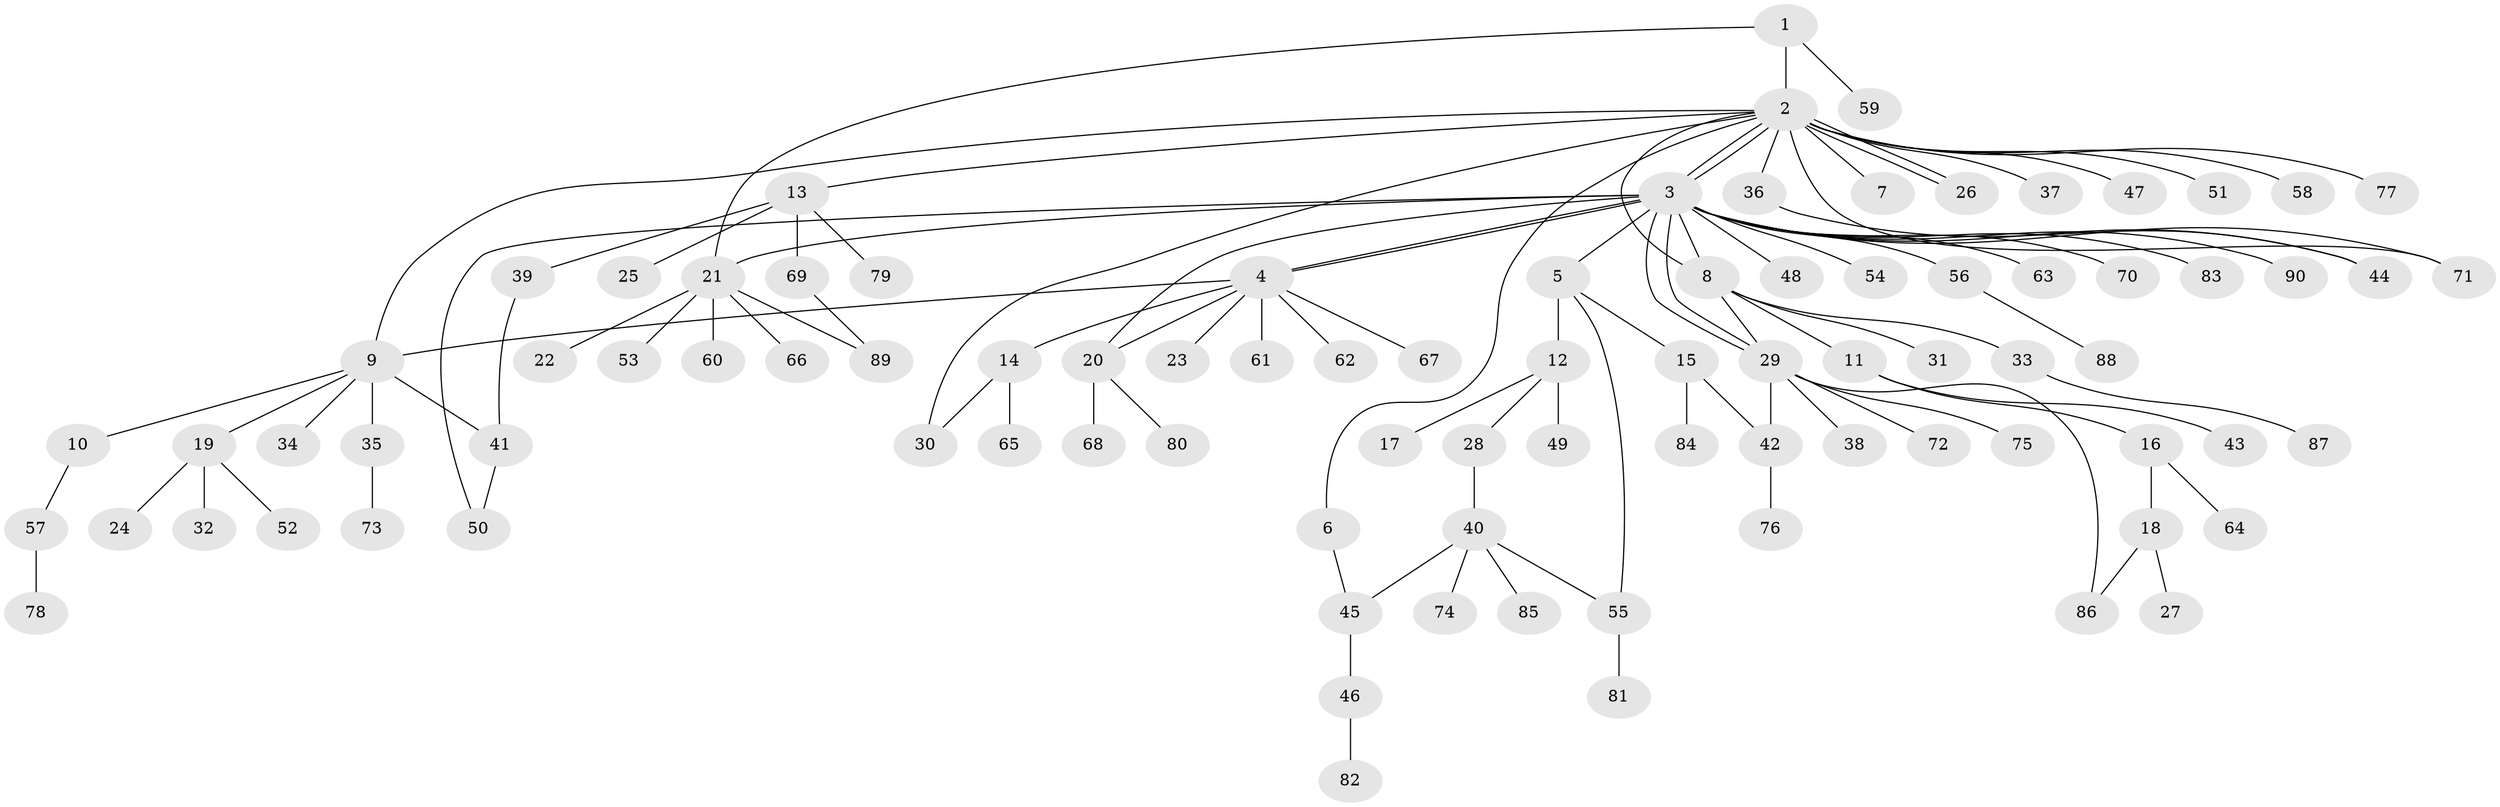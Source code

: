 // coarse degree distribution, {14: 0.027777777777777776, 13: 0.027777777777777776, 5: 0.05555555555555555, 4: 0.08333333333333333, 1: 0.5833333333333334, 6: 0.027777777777777776, 3: 0.05555555555555555, 2: 0.1388888888888889}
// Generated by graph-tools (version 1.1) at 2025/18/03/04/25 18:18:28]
// undirected, 90 vertices, 108 edges
graph export_dot {
graph [start="1"]
  node [color=gray90,style=filled];
  1;
  2;
  3;
  4;
  5;
  6;
  7;
  8;
  9;
  10;
  11;
  12;
  13;
  14;
  15;
  16;
  17;
  18;
  19;
  20;
  21;
  22;
  23;
  24;
  25;
  26;
  27;
  28;
  29;
  30;
  31;
  32;
  33;
  34;
  35;
  36;
  37;
  38;
  39;
  40;
  41;
  42;
  43;
  44;
  45;
  46;
  47;
  48;
  49;
  50;
  51;
  52;
  53;
  54;
  55;
  56;
  57;
  58;
  59;
  60;
  61;
  62;
  63;
  64;
  65;
  66;
  67;
  68;
  69;
  70;
  71;
  72;
  73;
  74;
  75;
  76;
  77;
  78;
  79;
  80;
  81;
  82;
  83;
  84;
  85;
  86;
  87;
  88;
  89;
  90;
  1 -- 2;
  1 -- 21;
  1 -- 59;
  2 -- 3;
  2 -- 3;
  2 -- 6;
  2 -- 7;
  2 -- 8;
  2 -- 9;
  2 -- 13;
  2 -- 26;
  2 -- 26;
  2 -- 30;
  2 -- 36;
  2 -- 37;
  2 -- 47;
  2 -- 51;
  2 -- 58;
  2 -- 71;
  2 -- 77;
  3 -- 4;
  3 -- 4;
  3 -- 5;
  3 -- 8;
  3 -- 20;
  3 -- 21;
  3 -- 29;
  3 -- 29;
  3 -- 44;
  3 -- 48;
  3 -- 50;
  3 -- 54;
  3 -- 56;
  3 -- 63;
  3 -- 70;
  3 -- 71;
  3 -- 83;
  3 -- 90;
  4 -- 9;
  4 -- 14;
  4 -- 20;
  4 -- 23;
  4 -- 61;
  4 -- 62;
  4 -- 67;
  5 -- 12;
  5 -- 15;
  5 -- 55;
  6 -- 45;
  8 -- 11;
  8 -- 29;
  8 -- 31;
  8 -- 33;
  9 -- 10;
  9 -- 19;
  9 -- 34;
  9 -- 35;
  9 -- 41;
  10 -- 57;
  11 -- 16;
  11 -- 43;
  12 -- 17;
  12 -- 28;
  12 -- 49;
  13 -- 25;
  13 -- 39;
  13 -- 69;
  13 -- 79;
  14 -- 30;
  14 -- 65;
  15 -- 42;
  15 -- 84;
  16 -- 18;
  16 -- 64;
  18 -- 27;
  18 -- 86;
  19 -- 24;
  19 -- 32;
  19 -- 52;
  20 -- 68;
  20 -- 80;
  21 -- 22;
  21 -- 53;
  21 -- 60;
  21 -- 66;
  21 -- 89;
  28 -- 40;
  29 -- 38;
  29 -- 42;
  29 -- 72;
  29 -- 75;
  29 -- 86;
  33 -- 87;
  35 -- 73;
  36 -- 44;
  39 -- 41;
  40 -- 45;
  40 -- 55;
  40 -- 74;
  40 -- 85;
  41 -- 50;
  42 -- 76;
  45 -- 46;
  46 -- 82;
  55 -- 81;
  56 -- 88;
  57 -- 78;
  69 -- 89;
}
